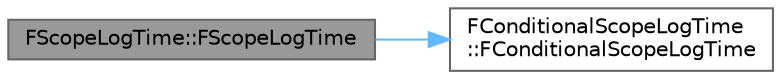 digraph "FScopeLogTime::FScopeLogTime"
{
 // INTERACTIVE_SVG=YES
 // LATEX_PDF_SIZE
  bgcolor="transparent";
  edge [fontname=Helvetica,fontsize=10,labelfontname=Helvetica,labelfontsize=10];
  node [fontname=Helvetica,fontsize=10,shape=box,height=0.2,width=0.4];
  rankdir="LR";
  Node1 [id="Node000001",label="FScopeLogTime::FScopeLogTime",height=0.2,width=0.4,color="gray40", fillcolor="grey60", style="filled", fontcolor="black",tooltip=" "];
  Node1 -> Node2 [id="edge1_Node000001_Node000002",color="steelblue1",style="solid",tooltip=" "];
  Node2 [id="Node000002",label="FConditionalScopeLogTime\l::FConditionalScopeLogTime",height=0.2,width=0.4,color="grey40", fillcolor="white", style="filled",URL="$d7/de3/structFConditionalScopeLogTime.html#ae65c8e12a25f1ef3f2662e633a50035a",tooltip="Initialization constructor."];
}
